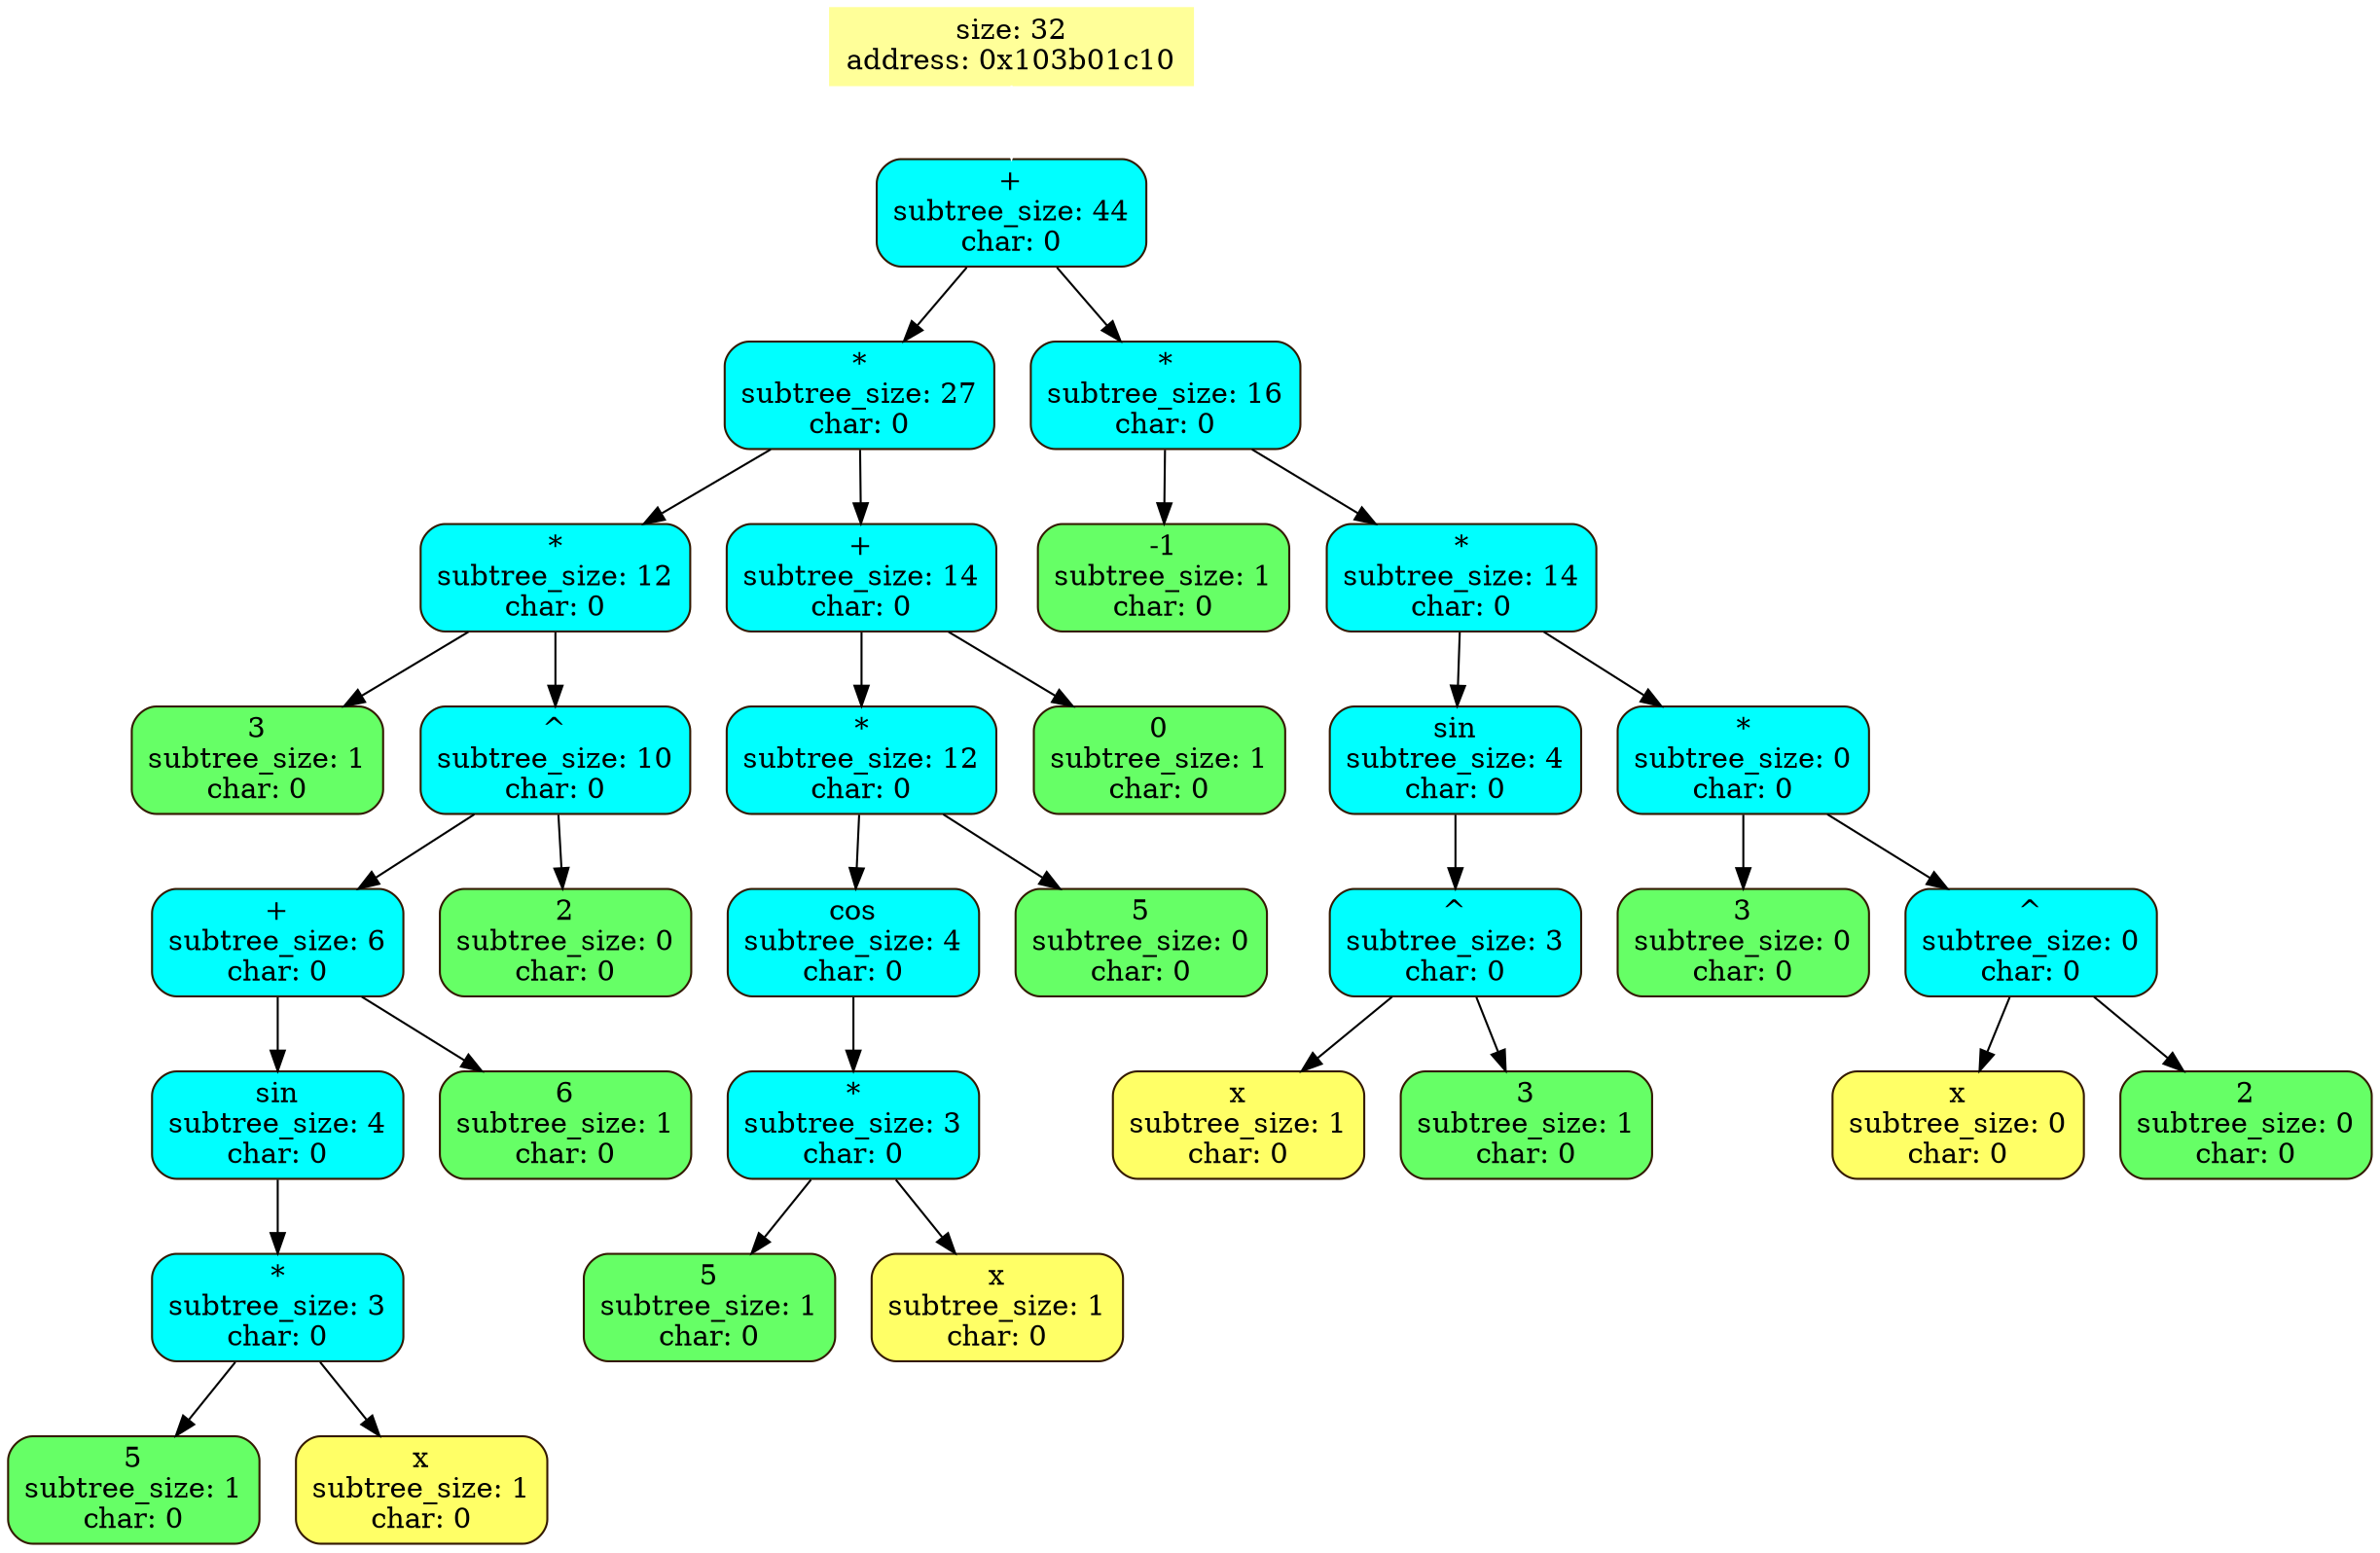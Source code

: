 digraph G {
	-10 [shape = "polygon", label = "size: 32\naddress: 0x103b01c10", style = "filled", color = "#FFFF99"]
	-10->0 [weight = 1000, color = "#FFFFFF"]
	0 [shape = Mrecord, style = filled, fillcolor = "#00FFFF", color = "#331900", label = "+\nsubtree_size: 44\nchar: 0"]
	0->1
	1 [shape = Mrecord, style = filled, fillcolor = "#00FFFF", color = "#331900", label = "*\nsubtree_size: 27\nchar: 0"]
	1->2
	2 [shape = Mrecord, style = filled, fillcolor = "#00FFFF", color = "#331900", label = "*\nsubtree_size: 12\nchar: 0"]
	2->3
	3 [shape = Mrecord, style = filled, fillcolor = "#66FF66", color = "#331900", label = "3\nsubtree_size: 1\nchar: 0"]
	2->4
	4 [shape = Mrecord, style = filled, fillcolor = "#00FFFF", color = "#331900", label = "^\nsubtree_size: 10\nchar: 0"]
	4->5
	5 [shape = Mrecord, style = filled, fillcolor = "#00FFFF", color = "#331900", label = "+\nsubtree_size: 6\nchar: 0"]
	5->6
	6 [shape = Mrecord, style = filled, fillcolor = "#00FFFF", color = "#331900", label = "sin\nsubtree_size: 4\nchar: 0"]
	6->7
	7 [shape = Mrecord, style = filled, fillcolor = "#00FFFF", color = "#331900", label = "*\nsubtree_size: 3\nchar: 0"]
	7->8
	8 [shape = Mrecord, style = filled, fillcolor = "#66FF66", color = "#331900", label = "5\nsubtree_size: 1\nchar: 0"]
	7->9
	9 [shape = Mrecord, style = filled, fillcolor = "#FFFF66", color = "#331900", label = "x\nsubtree_size: 1\nchar: 0"]
	5->10
	10 [shape = Mrecord, style = filled, fillcolor = "#66FF66", color = "#331900", label = "6\nsubtree_size: 1\nchar: 0"]
	4->11
	11 [shape = Mrecord, style = filled, fillcolor = "#66FF66", color = "#331900", label = "2\nsubtree_size: 0\nchar: 0"]
	1->12
	12 [shape = Mrecord, style = filled, fillcolor = "#00FFFF", color = "#331900", label = "+\nsubtree_size: 14\nchar: 0"]
	12->13
	13 [shape = Mrecord, style = filled, fillcolor = "#00FFFF", color = "#331900", label = "*\nsubtree_size: 12\nchar: 0"]
	13->14
	14 [shape = Mrecord, style = filled, fillcolor = "#00FFFF", color = "#331900", label = "cos\nsubtree_size: 4\nchar: 0"]
	14->15
	15 [shape = Mrecord, style = filled, fillcolor = "#00FFFF", color = "#331900", label = "*\nsubtree_size: 3\nchar: 0"]
	15->16
	16 [shape = Mrecord, style = filled, fillcolor = "#66FF66", color = "#331900", label = "5\nsubtree_size: 1\nchar: 0"]
	15->17
	17 [shape = Mrecord, style = filled, fillcolor = "#FFFF66", color = "#331900", label = "x\nsubtree_size: 1\nchar: 0"]
	13->18
	18 [shape = Mrecord, style = filled, fillcolor = "#66FF66", color = "#331900", label = "5\nsubtree_size: 0\nchar: 0"]
	12->19
	19 [shape = Mrecord, style = filled, fillcolor = "#66FF66", color = "#331900", label = "0\nsubtree_size: 1\nchar: 0"]
	0->20
	20 [shape = Mrecord, style = filled, fillcolor = "#00FFFF", color = "#331900", label = "*\nsubtree_size: 16\nchar: 0"]
	20->21
	21 [shape = Mrecord, style = filled, fillcolor = "#66FF66", color = "#331900", label = "-1\nsubtree_size: 1\nchar: 0"]
	20->22
	22 [shape = Mrecord, style = filled, fillcolor = "#00FFFF", color = "#331900", label = "*\nsubtree_size: 14\nchar: 0"]
	22->23
	23 [shape = Mrecord, style = filled, fillcolor = "#00FFFF", color = "#331900", label = "sin\nsubtree_size: 4\nchar: 0"]
	23->24
	24 [shape = Mrecord, style = filled, fillcolor = "#00FFFF", color = "#331900", label = "^\nsubtree_size: 3\nchar: 0"]
	24->25
	25 [shape = Mrecord, style = filled, fillcolor = "#FFFF66", color = "#331900", label = "x\nsubtree_size: 1\nchar: 0"]
	24->26
	26 [shape = Mrecord, style = filled, fillcolor = "#66FF66", color = "#331900", label = "3\nsubtree_size: 1\nchar: 0"]
	22->27
	27 [shape = Mrecord, style = filled, fillcolor = "#00FFFF", color = "#331900", label = "*\nsubtree_size: 0\nchar: 0"]
	27->28
	28 [shape = Mrecord, style = filled, fillcolor = "#66FF66", color = "#331900", label = "3\nsubtree_size: 0\nchar: 0"]
	27->29
	29 [shape = Mrecord, style = filled, fillcolor = "#00FFFF", color = "#331900", label = "^\nsubtree_size: 0\nchar: 0"]
	29->30
	30 [shape = Mrecord, style = filled, fillcolor = "#FFFF66", color = "#331900", label = "x\nsubtree_size: 0\nchar: 0"]
	29->31
	31 [shape = Mrecord, style = filled, fillcolor = "#66FF66", color = "#331900", label = "2\nsubtree_size: 0\nchar: 0"]
	
}